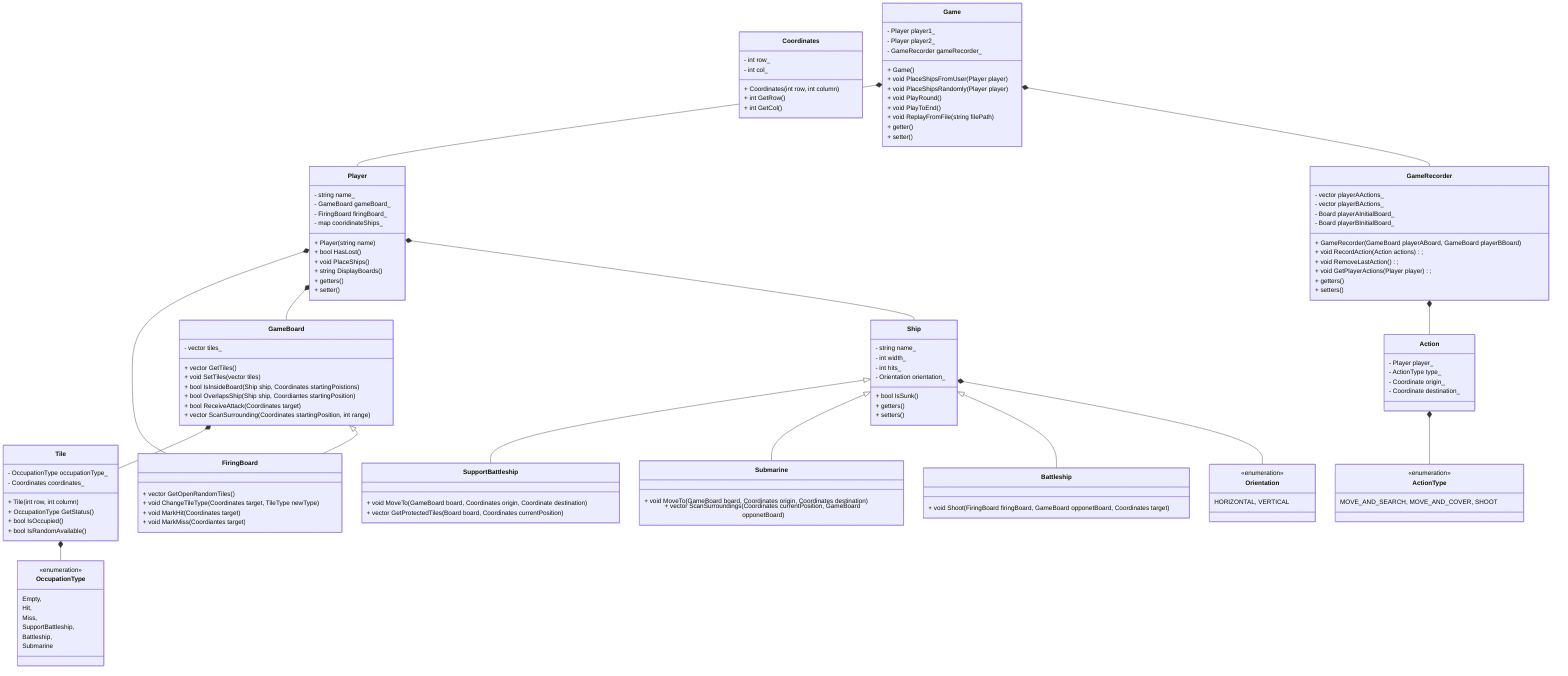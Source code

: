 classDiagram-v2
class Coordinates {
- int row_
- int col_
+ Coordinates(int row, int column)
+ int GetRow()
+ int GetCol()
}

class OccupationType{
    Empty,
    Hit,
    Miss,
    SupportBattleship,
    Battleship,
    Submarine
}
<<enumeration>> OccupationType


class Tile {
    - OccupationType occupationType_
    - Coordinates coordinates_
    + Tile(int row, int column)
    + OccupationType GetStatus()
    + bool IsOccupied()
    + bool IsRandomAvailable()
}
%% when firing random i'ts better to target every other panel

Ship <|-- SupportBattleship
Ship <|-- Submarine
Ship <|-- Battleship
%% Ship *-- OccupationType

Tile *-- OccupationType




class Ship {
    - string name_
    - int width_
    - int hits_
    - Orientation orientation_
    + bool IsSunk()
    + getters()
    + setters()
}

Ship *-- Orientation
class Orientation{
    HORIZONTAL, VERTICAL
}
<<enumeration>> Orientation

class SupportBattleship {
    + void MoveTo(GameBoard board, Coordinates origin, Coordinate destination)
    + vector<Tiles> GetProtectedTiles(Board board, Coordinates currentPosition)
}
class Submarine{
    + void MoveTo(GameBoard board, Coordinates origin, Coordinates destination)
    + vector<Tiles> ScanSurroundings(Coordinates currentPosition, GameBoard opponetBoard)
}
class Battleship {
    + void Shoot(FiringBoard firingBoard, GameBoard opponetBoard, Coordinates target)
}

class GameBoard{
    - vector<Tile> tiles_
    + vector<Tile> GetTiles()
    + void SetTiles(vector<Tile> tiles)
    + bool IsInsideBoard(Ship ship, Coordinates startingPoistions)
    + bool OverlapsShip(Ship ship, Coordiantes startingPosition)
    + bool ReceiveAttack(Coordinates target)
    + vector<Tile> ScanSurrounding(Coordinates startingPosition, int range)
}
class FiringBoard{
    + vector<Coordinates> GetOpenRandomTiles()
    + void ChangeTileType(Coordinates target, TileType newType)
    + void MarkHit(Coordinates target)
    + void MarkMiss(Coordiantes target)
}

GameBoard *-- Tile
GameBoard <|-- FiringBoard



Player *-- FiringBoard
Player *-- GameBoard
Player *-- Ship

class Player{
    - string name_
    - GameBoard gameBoard_
    - FiringBoard firingBoard_
    - map<Coordinate,ship> cooridinateShips_
    + Player(string name)
    + bool HasLost()
    + void PlaceShips()
    + string DisplayBoards()
    + getters()
    + setter()
}


class Game {
    - Player player1_
    - Player player2_
    - GameRecorder gameRecorder_
    + Game()
    + void PlaceShipsFromUser(Player player)
    + void PlaceShipsRandomly(Player player)
    + void PlayRound()
    + void PlayToEnd()
    + void ReplayFromFile(string filePath)
    + getter()
    + setter()
}

class GameRecorder {
    - vector<Action> playerAActions_
    - vector<Action> playerBActions_
    - Board playerAInitialBoard_
    - Board playerBInitialBoard_
    + GameRecorder(GameBoard playerABoard, GameBoard playerBBoard)
    + void RecordAction(Action actions);
    + void RemoveLastAction();
    + void GetPlayerActions(Player player);
    + getters()
    + setters()
}

GameRecorder *-- Action
class Action {
    - Player player_
    - ActionType type_
    - Coordinate origin_
    - Coordinate destination_
}

Action *-- ActionType
class ActionType {
    MOVE_AND_SEARCH, MOVE_AND_COVER, SHOOT
}

<<enumeration>> ActionType
Game *-- Player
Game *-- GameRecorder